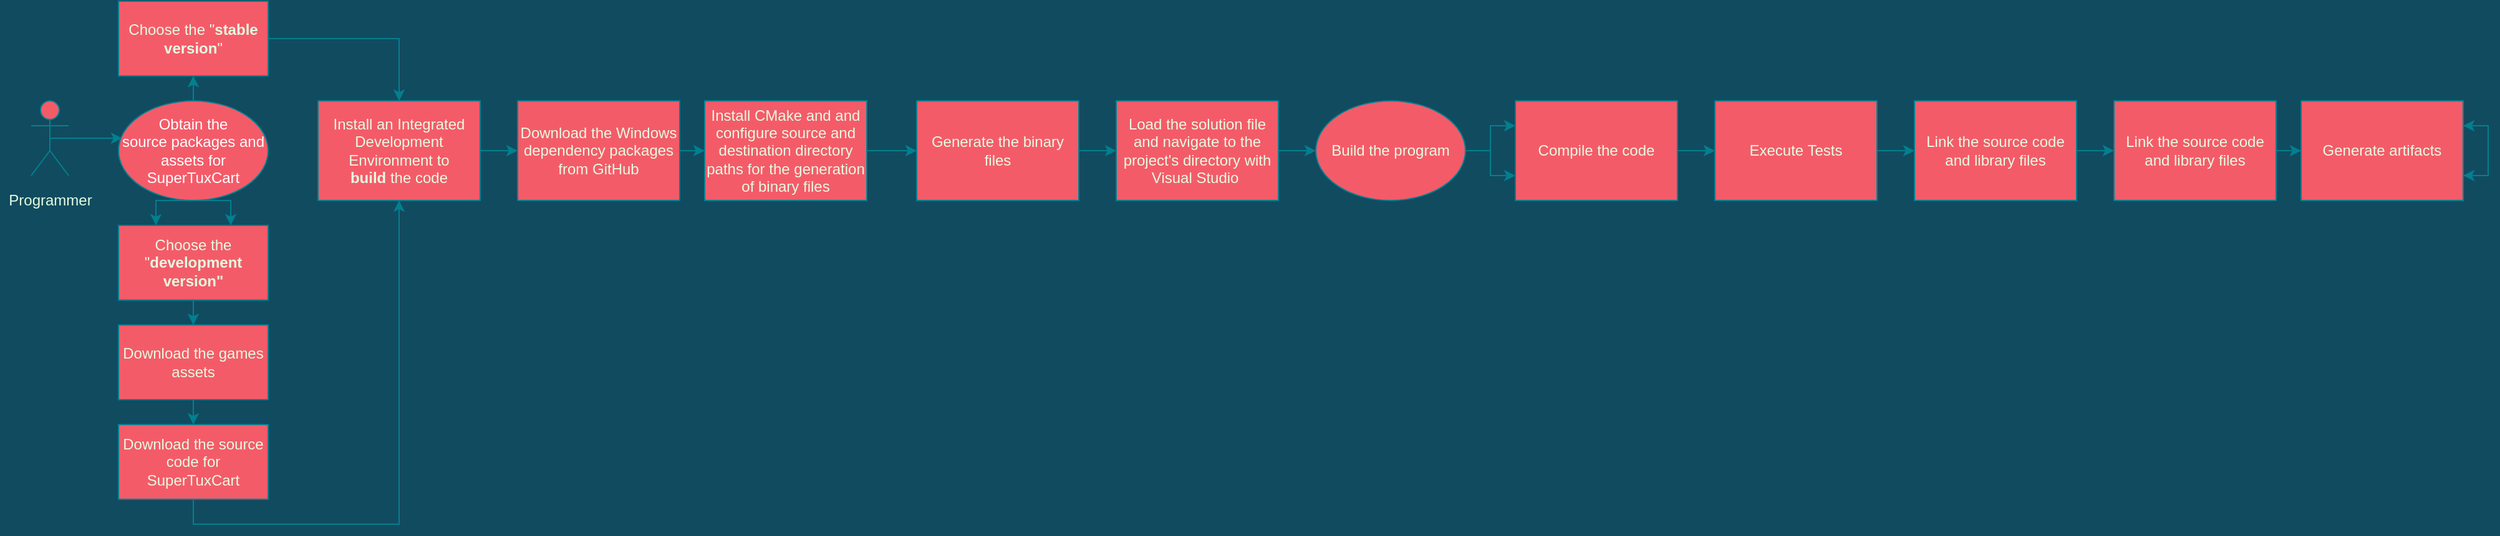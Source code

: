 <mxfile version="13.9.9" type="device"><diagram id="G9Z8--9E1zbzOfg-GgXt" name="Page-1"><mxGraphModel dx="3131" dy="1207" grid="1" gridSize="10" guides="1" tooltips="1" connect="1" arrows="1" fold="1" page="1" pageScale="1" pageWidth="1100" pageHeight="850" background="#114B5F" math="0" shadow="0"><root><mxCell id="0"/><mxCell id="1" parent="0"/><mxCell id="HhRA0UTCCwwQho6vBq6V-34" style="edgeStyle=orthogonalEdgeStyle;rounded=0;orthogonalLoop=1;jettySize=auto;html=1;exitX=1;exitY=0.5;exitDx=0;exitDy=0;strokeColor=#028090;fontColor=#E4FDE1;labelBackgroundColor=#114B5F;" edge="1" parent="1" source="HhRA0UTCCwwQho6vBq6V-1" target="HhRA0UTCCwwQho6vBq6V-16"><mxGeometry relative="1" as="geometry"/></mxCell><mxCell id="HhRA0UTCCwwQho6vBq6V-1" value="Install an Integrated Development Environment to &lt;b&gt;build&lt;/b&gt;&amp;nbsp;the code" style="rounded=0;whiteSpace=wrap;html=1;fillColor=#F45B69;strokeColor=#028090;fontColor=#E4FDE1;" vertex="1" parent="1"><mxGeometry x="200" y="220" width="130" height="80" as="geometry"/></mxCell><mxCell id="HhRA0UTCCwwQho6vBq6V-23" style="edgeStyle=orthogonalEdgeStyle;rounded=0;orthogonalLoop=1;jettySize=auto;html=1;exitX=0.5;exitY=1;exitDx=0;exitDy=0;entryX=0.5;entryY=0;entryDx=0;entryDy=0;strokeColor=#028090;fontColor=#E4FDE1;labelBackgroundColor=#114B5F;" edge="1" parent="1" source="HhRA0UTCCwwQho6vBq6V-2" target="HhRA0UTCCwwQho6vBq6V-4"><mxGeometry relative="1" as="geometry"/></mxCell><mxCell id="HhRA0UTCCwwQho6vBq6V-2" value="Download the games assets" style="rounded=0;whiteSpace=wrap;html=1;fillColor=#F45B69;strokeColor=#028090;fontColor=#E4FDE1;" vertex="1" parent="1"><mxGeometry x="40" y="400" width="120" height="60" as="geometry"/></mxCell><mxCell id="HhRA0UTCCwwQho6vBq6V-22" style="edgeStyle=orthogonalEdgeStyle;rounded=0;orthogonalLoop=1;jettySize=auto;html=1;exitX=0.5;exitY=1;exitDx=0;exitDy=0;entryX=0.5;entryY=0;entryDx=0;entryDy=0;strokeColor=#028090;fontColor=#E4FDE1;labelBackgroundColor=#114B5F;" edge="1" parent="1" source="HhRA0UTCCwwQho6vBq6V-3" target="HhRA0UTCCwwQho6vBq6V-2"><mxGeometry relative="1" as="geometry"/></mxCell><mxCell id="HhRA0UTCCwwQho6vBq6V-3" value="Choose the &quot;&lt;b&gt;development version&quot;&lt;/b&gt;" style="rounded=0;whiteSpace=wrap;html=1;fillColor=#F45B69;strokeColor=#028090;fontColor=#E4FDE1;" vertex="1" parent="1"><mxGeometry x="40" y="320" width="120" height="60" as="geometry"/></mxCell><mxCell id="HhRA0UTCCwwQho6vBq6V-25" style="edgeStyle=orthogonalEdgeStyle;rounded=0;orthogonalLoop=1;jettySize=auto;html=1;exitX=0.5;exitY=1;exitDx=0;exitDy=0;entryX=0.5;entryY=1;entryDx=0;entryDy=0;strokeColor=#028090;fontColor=#E4FDE1;labelBackgroundColor=#114B5F;" edge="1" parent="1" source="HhRA0UTCCwwQho6vBq6V-4" target="HhRA0UTCCwwQho6vBq6V-1"><mxGeometry relative="1" as="geometry"/></mxCell><mxCell id="HhRA0UTCCwwQho6vBq6V-4" value="Download the source code for SuperTuxCart" style="rounded=0;whiteSpace=wrap;html=1;fillColor=#F45B69;strokeColor=#028090;fontColor=#E4FDE1;" vertex="1" parent="1"><mxGeometry x="40" y="480" width="120" height="60" as="geometry"/></mxCell><mxCell id="HhRA0UTCCwwQho6vBq6V-24" style="edgeStyle=orthogonalEdgeStyle;rounded=0;orthogonalLoop=1;jettySize=auto;html=1;exitX=1;exitY=0.5;exitDx=0;exitDy=0;strokeColor=#028090;fontColor=#E4FDE1;labelBackgroundColor=#114B5F;" edge="1" parent="1" source="HhRA0UTCCwwQho6vBq6V-6" target="HhRA0UTCCwwQho6vBq6V-1"><mxGeometry relative="1" as="geometry"/></mxCell><mxCell id="HhRA0UTCCwwQho6vBq6V-6" value="Choose the &quot;&lt;b&gt;stable version&lt;/b&gt;&quot;" style="rounded=0;whiteSpace=wrap;html=1;fillColor=#F45B69;strokeColor=#028090;fontColor=#E4FDE1;" vertex="1" parent="1"><mxGeometry x="40" y="140" width="120" height="60" as="geometry"/></mxCell><mxCell id="HhRA0UTCCwwQho6vBq6V-44" style="edgeStyle=orthogonalEdgeStyle;rounded=0;orthogonalLoop=1;jettySize=auto;html=1;exitX=1;exitY=0.5;exitDx=0;exitDy=0;entryX=0;entryY=0.5;entryDx=0;entryDy=0;strokeColor=#028090;fontColor=#E4FDE1;labelBackgroundColor=#114B5F;" edge="1" parent="1" source="HhRA0UTCCwwQho6vBq6V-15" target="HhRA0UTCCwwQho6vBq6V-43"><mxGeometry relative="1" as="geometry"/></mxCell><mxCell id="HhRA0UTCCwwQho6vBq6V-15" value="Install CMake and and configure source and destination directory paths for the generation of binary files" style="rounded=0;whiteSpace=wrap;html=1;fillColor=#F45B69;strokeColor=#028090;fontColor=#E4FDE1;" vertex="1" parent="1"><mxGeometry x="510" y="220" width="130" height="80" as="geometry"/></mxCell><mxCell id="HhRA0UTCCwwQho6vBq6V-35" style="edgeStyle=orthogonalEdgeStyle;rounded=0;orthogonalLoop=1;jettySize=auto;html=1;exitX=1;exitY=0.5;exitDx=0;exitDy=0;entryX=0;entryY=0.5;entryDx=0;entryDy=0;strokeColor=#028090;fontColor=#E4FDE1;labelBackgroundColor=#114B5F;" edge="1" parent="1" source="HhRA0UTCCwwQho6vBq6V-16" target="HhRA0UTCCwwQho6vBq6V-15"><mxGeometry relative="1" as="geometry"/></mxCell><mxCell id="HhRA0UTCCwwQho6vBq6V-16" value="Download the Windows dependency packages from GitHub" style="rounded=0;whiteSpace=wrap;html=1;fillColor=#F45B69;strokeColor=#028090;fontColor=#E4FDE1;" vertex="1" parent="1"><mxGeometry x="360" y="220" width="130" height="80" as="geometry"/></mxCell><mxCell id="HhRA0UTCCwwQho6vBq6V-20" style="edgeStyle=orthogonalEdgeStyle;rounded=0;orthogonalLoop=1;jettySize=auto;html=1;exitX=0.5;exitY=0;exitDx=0;exitDy=0;entryX=0.5;entryY=1;entryDx=0;entryDy=0;strokeColor=#028090;fontColor=#E4FDE1;labelBackgroundColor=#114B5F;" edge="1" parent="1" source="HhRA0UTCCwwQho6vBq6V-17" target="HhRA0UTCCwwQho6vBq6V-6"><mxGeometry relative="1" as="geometry"/></mxCell><mxCell id="HhRA0UTCCwwQho6vBq6V-53" style="edgeStyle=orthogonalEdgeStyle;rounded=0;orthogonalLoop=1;jettySize=auto;html=1;exitX=0.5;exitY=1;exitDx=0;exitDy=0;entryX=0.75;entryY=0;entryDx=0;entryDy=0;strokeColor=#028090;fontColor=#E4FDE1;labelBackgroundColor=#114B5F;" edge="1" parent="1" source="HhRA0UTCCwwQho6vBq6V-17" target="HhRA0UTCCwwQho6vBq6V-3"><mxGeometry relative="1" as="geometry"/></mxCell><mxCell id="HhRA0UTCCwwQho6vBq6V-55" style="edgeStyle=orthogonalEdgeStyle;rounded=0;orthogonalLoop=1;jettySize=auto;html=1;exitX=0.5;exitY=1;exitDx=0;exitDy=0;entryX=0.25;entryY=0;entryDx=0;entryDy=0;strokeColor=#028090;fontColor=#E4FDE1;labelBackgroundColor=#114B5F;" edge="1" parent="1" source="HhRA0UTCCwwQho6vBq6V-17" target="HhRA0UTCCwwQho6vBq6V-3"><mxGeometry relative="1" as="geometry"/></mxCell><mxCell id="HhRA0UTCCwwQho6vBq6V-17" value="&lt;font color=&quot;#ffffff&quot;&gt;&lt;span style=&quot;font-family: &amp;#34;helvetica&amp;#34; ; font-size: 12px ; font-style: normal ; font-weight: 400 ; letter-spacing: normal ; text-align: center ; text-indent: 0px ; text-transform: none ; word-spacing: 0px ; display: inline ; float: none&quot;&gt;Obtain the&lt;br&gt;source packages and assets for SuperTuxCart&lt;/span&gt;&lt;br&gt;&lt;/font&gt;" style="ellipse;whiteSpace=wrap;html=1;fillColor=#F45B69;strokeColor=#028090;fontColor=#E4FDE1;" vertex="1" parent="1"><mxGeometry x="40" y="220" width="120" height="80" as="geometry"/></mxCell><mxCell id="HhRA0UTCCwwQho6vBq6V-32" style="edgeStyle=orthogonalEdgeStyle;rounded=0;orthogonalLoop=1;jettySize=auto;html=1;exitX=0.5;exitY=0.5;exitDx=0;exitDy=0;exitPerimeter=0;entryX=0.025;entryY=0.375;entryDx=0;entryDy=0;entryPerimeter=0;strokeColor=#028090;fontColor=#E4FDE1;labelBackgroundColor=#114B5F;" edge="1" parent="1" source="HhRA0UTCCwwQho6vBq6V-26" target="HhRA0UTCCwwQho6vBq6V-17"><mxGeometry relative="1" as="geometry"/></mxCell><object label="" Programmer="" id="HhRA0UTCCwwQho6vBq6V-26"><mxCell style="shape=umlActor;verticalLabelPosition=bottom;verticalAlign=top;html=1;outlineConnect=0;fillColor=#F45B69;strokeColor=#028090;fontColor=#E4FDE1;" vertex="1" parent="1"><mxGeometry x="-30" y="220" width="30" height="60" as="geometry"/></mxCell></object><mxCell id="HhRA0UTCCwwQho6vBq6V-31" value="Programmer" style="text;html=1;align=center;verticalAlign=middle;resizable=0;points=[];autosize=1;fontColor=#E4FDE1;" vertex="1" parent="1"><mxGeometry x="-55" y="290" width="80" height="20" as="geometry"/></mxCell><mxCell id="HhRA0UTCCwwQho6vBq6V-46" style="edgeStyle=orthogonalEdgeStyle;rounded=0;orthogonalLoop=1;jettySize=auto;html=1;exitX=1;exitY=0.5;exitDx=0;exitDy=0;strokeColor=#028090;fontColor=#E4FDE1;labelBackgroundColor=#114B5F;" edge="1" parent="1" source="HhRA0UTCCwwQho6vBq6V-42"><mxGeometry relative="1" as="geometry"><mxPoint x="1000" y="260" as="targetPoint"/></mxGeometry></mxCell><mxCell id="HhRA0UTCCwwQho6vBq6V-42" value="Load the solution file and navigate to the project's directory with Visual Studio&amp;nbsp;" style="rounded=0;whiteSpace=wrap;html=1;fillColor=#F45B69;strokeColor=#028090;fontColor=#E4FDE1;" vertex="1" parent="1"><mxGeometry x="840" y="220" width="130" height="80" as="geometry"/></mxCell><mxCell id="HhRA0UTCCwwQho6vBq6V-45" style="edgeStyle=orthogonalEdgeStyle;rounded=0;orthogonalLoop=1;jettySize=auto;html=1;exitX=1;exitY=0.5;exitDx=0;exitDy=0;strokeColor=#028090;fontColor=#E4FDE1;labelBackgroundColor=#114B5F;" edge="1" parent="1" source="HhRA0UTCCwwQho6vBq6V-43" target="HhRA0UTCCwwQho6vBq6V-42"><mxGeometry relative="1" as="geometry"/></mxCell><mxCell id="HhRA0UTCCwwQho6vBq6V-43" value="Generate the binary files" style="rounded=0;whiteSpace=wrap;html=1;fillColor=#F45B69;strokeColor=#028090;fontColor=#E4FDE1;" vertex="1" parent="1"><mxGeometry x="680" y="220" width="130" height="80" as="geometry"/></mxCell><mxCell id="HhRA0UTCCwwQho6vBq6V-51" style="edgeStyle=orthogonalEdgeStyle;rounded=0;orthogonalLoop=1;jettySize=auto;html=1;exitX=1;exitY=0.5;exitDx=0;exitDy=0;entryX=0;entryY=0.25;entryDx=0;entryDy=0;strokeColor=#028090;fontColor=#E4FDE1;labelBackgroundColor=#114B5F;" edge="1" parent="1" source="HhRA0UTCCwwQho6vBq6V-47" target="HhRA0UTCCwwQho6vBq6V-48"><mxGeometry relative="1" as="geometry"><mxPoint x="1140" y="240" as="targetPoint"/></mxGeometry></mxCell><mxCell id="HhRA0UTCCwwQho6vBq6V-52" style="edgeStyle=orthogonalEdgeStyle;rounded=0;orthogonalLoop=1;jettySize=auto;html=1;exitX=1;exitY=0.5;exitDx=0;exitDy=0;entryX=0;entryY=0.75;entryDx=0;entryDy=0;strokeColor=#028090;fontColor=#E4FDE1;labelBackgroundColor=#114B5F;" edge="1" parent="1" source="HhRA0UTCCwwQho6vBq6V-47" target="HhRA0UTCCwwQho6vBq6V-48"><mxGeometry relative="1" as="geometry"/></mxCell><mxCell id="HhRA0UTCCwwQho6vBq6V-47" value="Build the program" style="ellipse;whiteSpace=wrap;html=1;fillColor=#F45B69;strokeColor=#028090;fontColor=#E4FDE1;" vertex="1" parent="1"><mxGeometry x="1000" y="220" width="120" height="80" as="geometry"/></mxCell><mxCell id="HhRA0UTCCwwQho6vBq6V-60" style="edgeStyle=orthogonalEdgeStyle;rounded=0;orthogonalLoop=1;jettySize=auto;html=1;exitX=1;exitY=0.5;exitDx=0;exitDy=0;entryX=0;entryY=0.5;entryDx=0;entryDy=0;strokeColor=#028090;fontColor=#E4FDE1;labelBackgroundColor=#114B5F;" edge="1" parent="1" source="HhRA0UTCCwwQho6vBq6V-48" target="HhRA0UTCCwwQho6vBq6V-56"><mxGeometry relative="1" as="geometry"/></mxCell><mxCell id="HhRA0UTCCwwQho6vBq6V-48" value="Compile the code" style="rounded=0;whiteSpace=wrap;html=1;fillColor=#F45B69;strokeColor=#028090;fontColor=#E4FDE1;" vertex="1" parent="1"><mxGeometry x="1160" y="220" width="130" height="80" as="geometry"/></mxCell><mxCell id="HhRA0UTCCwwQho6vBq6V-61" style="edgeStyle=orthogonalEdgeStyle;rounded=0;orthogonalLoop=1;jettySize=auto;html=1;exitX=1;exitY=0.5;exitDx=0;exitDy=0;strokeColor=#028090;fontColor=#E4FDE1;labelBackgroundColor=#114B5F;" edge="1" parent="1" source="HhRA0UTCCwwQho6vBq6V-56" target="HhRA0UTCCwwQho6vBq6V-57"><mxGeometry relative="1" as="geometry"/></mxCell><mxCell id="HhRA0UTCCwwQho6vBq6V-56" value="Execute Tests" style="rounded=0;whiteSpace=wrap;html=1;fillColor=#F45B69;strokeColor=#028090;fontColor=#E4FDE1;" vertex="1" parent="1"><mxGeometry x="1320" y="220" width="130" height="80" as="geometry"/></mxCell><mxCell id="HhRA0UTCCwwQho6vBq6V-62" style="edgeStyle=orthogonalEdgeStyle;rounded=0;orthogonalLoop=1;jettySize=auto;html=1;exitX=1;exitY=0.5;exitDx=0;exitDy=0;entryX=0;entryY=0.5;entryDx=0;entryDy=0;strokeColor=#028090;fontColor=#E4FDE1;labelBackgroundColor=#114B5F;" edge="1" parent="1" source="HhRA0UTCCwwQho6vBq6V-57" target="HhRA0UTCCwwQho6vBq6V-58"><mxGeometry relative="1" as="geometry"/></mxCell><mxCell id="HhRA0UTCCwwQho6vBq6V-57" value="Link the source code and library files" style="rounded=0;whiteSpace=wrap;html=1;fillColor=#F45B69;strokeColor=#028090;fontColor=#E4FDE1;" vertex="1" parent="1"><mxGeometry x="1480" y="220" width="130" height="80" as="geometry"/></mxCell><mxCell id="HhRA0UTCCwwQho6vBq6V-63" style="edgeStyle=orthogonalEdgeStyle;rounded=0;orthogonalLoop=1;jettySize=auto;html=1;exitX=1;exitY=0.5;exitDx=0;exitDy=0;entryX=0;entryY=0.5;entryDx=0;entryDy=0;strokeColor=#028090;fontColor=#E4FDE1;labelBackgroundColor=#114B5F;" edge="1" parent="1" source="HhRA0UTCCwwQho6vBq6V-58" target="HhRA0UTCCwwQho6vBq6V-59"><mxGeometry relative="1" as="geometry"/></mxCell><mxCell id="HhRA0UTCCwwQho6vBq6V-58" value="Link the source code and library files" style="rounded=0;whiteSpace=wrap;html=1;fillColor=#F45B69;strokeColor=#028090;fontColor=#E4FDE1;" vertex="1" parent="1"><mxGeometry x="1640" y="220" width="130" height="80" as="geometry"/></mxCell><mxCell id="HhRA0UTCCwwQho6vBq6V-59" value="Generate artifacts" style="rounded=0;whiteSpace=wrap;html=1;fillColor=#F45B69;strokeColor=#028090;fontColor=#E4FDE1;" vertex="1" parent="1"><mxGeometry x="1790" y="220" width="130" height="80" as="geometry"/></mxCell><mxCell id="HhRA0UTCCwwQho6vBq6V-64" style="edgeStyle=orthogonalEdgeStyle;rounded=0;orthogonalLoop=1;jettySize=auto;html=1;exitX=1;exitY=0.25;exitDx=0;exitDy=0;entryX=1;entryY=0.75;entryDx=0;entryDy=0;strokeColor=#028090;fontColor=#E4FDE1;labelBackgroundColor=#114B5F;" edge="1" parent="1" source="HhRA0UTCCwwQho6vBq6V-59" target="HhRA0UTCCwwQho6vBq6V-59"><mxGeometry relative="1" as="geometry"/></mxCell><mxCell id="HhRA0UTCCwwQho6vBq6V-65" style="edgeStyle=orthogonalEdgeStyle;rounded=0;orthogonalLoop=1;jettySize=auto;html=1;exitX=1;exitY=0.75;exitDx=0;exitDy=0;entryX=1;entryY=0.25;entryDx=0;entryDy=0;strokeColor=#028090;fontColor=#E4FDE1;labelBackgroundColor=#114B5F;" edge="1" parent="1" source="HhRA0UTCCwwQho6vBq6V-59" target="HhRA0UTCCwwQho6vBq6V-59"><mxGeometry relative="1" as="geometry"/></mxCell></root></mxGraphModel></diagram></mxfile>